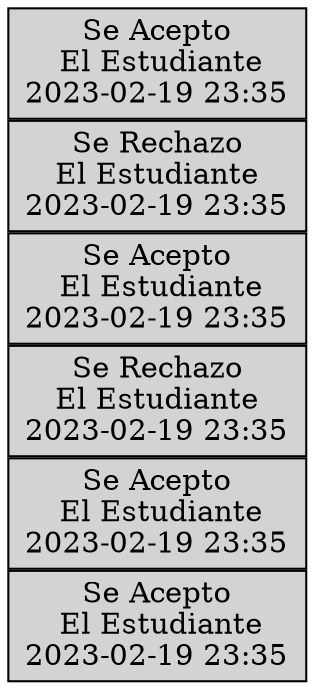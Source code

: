 digraph Pila {
node [shape=box, width=1.2, height=0.6, style=filled, fillcolor=lightgray];
rankdir=LR;
nodesep=0;
n0 [label="Se Acepto
 El Estudiante
2023-02-19 23:35"];
n1 [label="Se Acepto
 El Estudiante
2023-02-19 23:35"];
n2 [label="Se Rechazo
El Estudiante
2023-02-19 23:35"];
n3 [label="Se Acepto
 El Estudiante
2023-02-19 23:35"];
n4 [label="Se Rechazo
El Estudiante
2023-02-19 23:35"];
n5 [label="Se Acepto
 El Estudiante
2023-02-19 23:35"];
}
